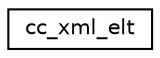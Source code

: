 digraph "Graphical Class Hierarchy"
{
 // LATEX_PDF_SIZE
  edge [fontname="Helvetica",fontsize="10",labelfontname="Helvetica",labelfontsize="10"];
  node [fontname="Helvetica",fontsize="10",shape=record];
  rankdir="LR";
  Node0 [label="cc_xml_elt",height=0.2,width=0.4,color="black", fillcolor="white", style="filled",URL="$structcc__xml__elt.html",tooltip=" "];
}
